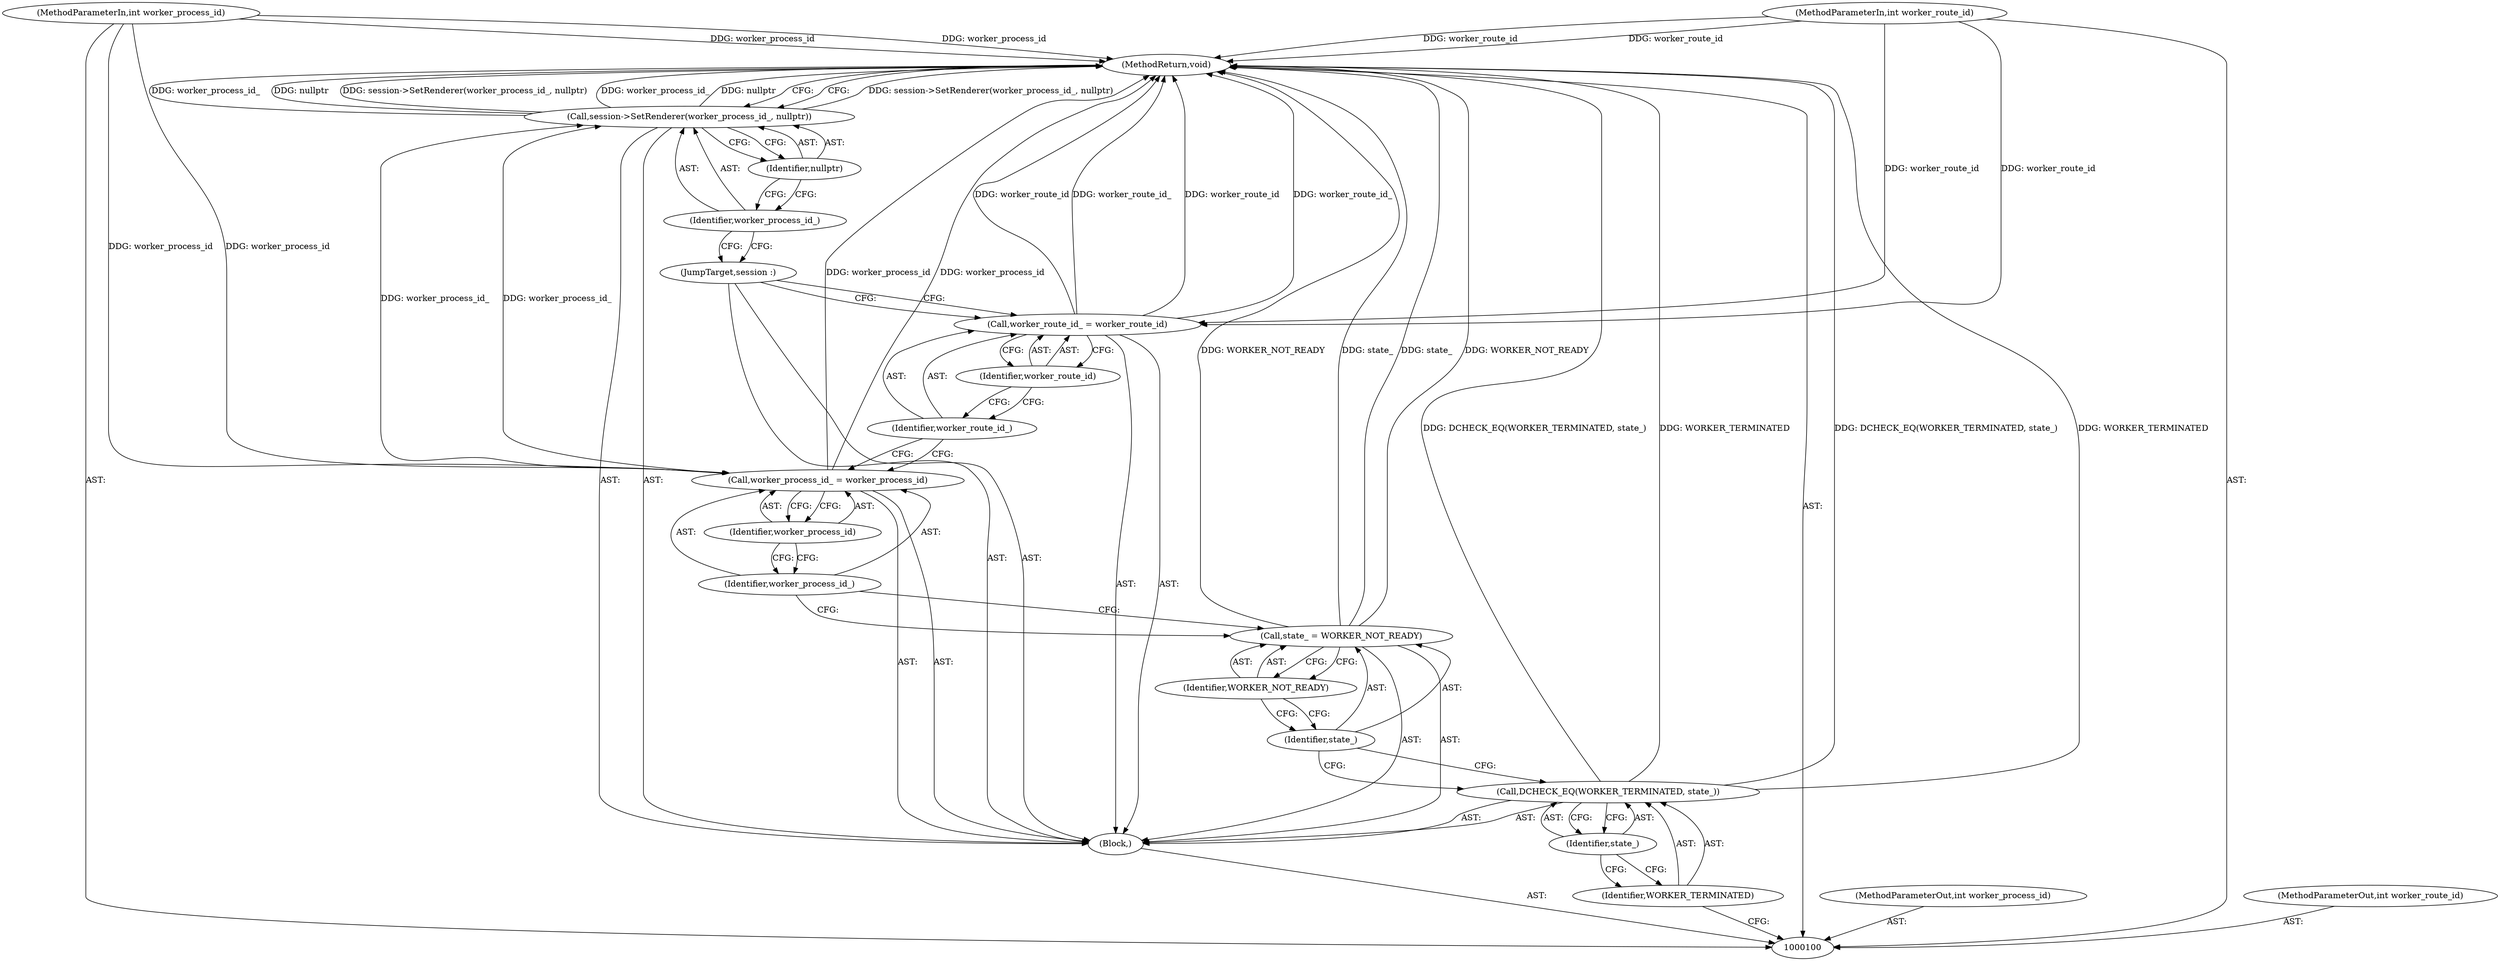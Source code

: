 digraph "0_Chrome_3c8e4852477d5b1e2da877808c998dc57db9460f_45" {
"1000120" [label="(MethodReturn,void)"];
"1000101" [label="(MethodParameterIn,int worker_process_id)"];
"1000140" [label="(MethodParameterOut,int worker_process_id)"];
"1000102" [label="(MethodParameterIn,int worker_route_id)"];
"1000141" [label="(MethodParameterOut,int worker_route_id)"];
"1000103" [label="(Block,)"];
"1000105" [label="(Identifier,WORKER_TERMINATED)"];
"1000104" [label="(Call,DCHECK_EQ(WORKER_TERMINATED, state_))"];
"1000106" [label="(Identifier,state_)"];
"1000109" [label="(Identifier,WORKER_NOT_READY)"];
"1000107" [label="(Call,state_ = WORKER_NOT_READY)"];
"1000108" [label="(Identifier,state_)"];
"1000112" [label="(Identifier,worker_process_id)"];
"1000110" [label="(Call,worker_process_id_ = worker_process_id)"];
"1000111" [label="(Identifier,worker_process_id_)"];
"1000115" [label="(Identifier,worker_route_id)"];
"1000113" [label="(Call,worker_route_id_ = worker_route_id)"];
"1000114" [label="(Identifier,worker_route_id_)"];
"1000116" [label="(JumpTarget,session :)"];
"1000118" [label="(Identifier,worker_process_id_)"];
"1000117" [label="(Call,session->SetRenderer(worker_process_id_, nullptr))"];
"1000119" [label="(Identifier,nullptr)"];
"1000120" -> "1000100"  [label="AST: "];
"1000120" -> "1000117"  [label="CFG: "];
"1000117" -> "1000120"  [label="DDG: session->SetRenderer(worker_process_id_, nullptr)"];
"1000117" -> "1000120"  [label="DDG: worker_process_id_"];
"1000117" -> "1000120"  [label="DDG: nullptr"];
"1000107" -> "1000120"  [label="DDG: state_"];
"1000107" -> "1000120"  [label="DDG: WORKER_NOT_READY"];
"1000104" -> "1000120"  [label="DDG: DCHECK_EQ(WORKER_TERMINATED, state_)"];
"1000104" -> "1000120"  [label="DDG: WORKER_TERMINATED"];
"1000113" -> "1000120"  [label="DDG: worker_route_id_"];
"1000113" -> "1000120"  [label="DDG: worker_route_id"];
"1000102" -> "1000120"  [label="DDG: worker_route_id"];
"1000110" -> "1000120"  [label="DDG: worker_process_id"];
"1000101" -> "1000120"  [label="DDG: worker_process_id"];
"1000101" -> "1000100"  [label="AST: "];
"1000101" -> "1000120"  [label="DDG: worker_process_id"];
"1000101" -> "1000110"  [label="DDG: worker_process_id"];
"1000140" -> "1000100"  [label="AST: "];
"1000102" -> "1000100"  [label="AST: "];
"1000102" -> "1000120"  [label="DDG: worker_route_id"];
"1000102" -> "1000113"  [label="DDG: worker_route_id"];
"1000141" -> "1000100"  [label="AST: "];
"1000103" -> "1000100"  [label="AST: "];
"1000104" -> "1000103"  [label="AST: "];
"1000107" -> "1000103"  [label="AST: "];
"1000110" -> "1000103"  [label="AST: "];
"1000113" -> "1000103"  [label="AST: "];
"1000116" -> "1000103"  [label="AST: "];
"1000117" -> "1000103"  [label="AST: "];
"1000105" -> "1000104"  [label="AST: "];
"1000105" -> "1000100"  [label="CFG: "];
"1000106" -> "1000105"  [label="CFG: "];
"1000104" -> "1000103"  [label="AST: "];
"1000104" -> "1000106"  [label="CFG: "];
"1000105" -> "1000104"  [label="AST: "];
"1000106" -> "1000104"  [label="AST: "];
"1000108" -> "1000104"  [label="CFG: "];
"1000104" -> "1000120"  [label="DDG: DCHECK_EQ(WORKER_TERMINATED, state_)"];
"1000104" -> "1000120"  [label="DDG: WORKER_TERMINATED"];
"1000106" -> "1000104"  [label="AST: "];
"1000106" -> "1000105"  [label="CFG: "];
"1000104" -> "1000106"  [label="CFG: "];
"1000109" -> "1000107"  [label="AST: "];
"1000109" -> "1000108"  [label="CFG: "];
"1000107" -> "1000109"  [label="CFG: "];
"1000107" -> "1000103"  [label="AST: "];
"1000107" -> "1000109"  [label="CFG: "];
"1000108" -> "1000107"  [label="AST: "];
"1000109" -> "1000107"  [label="AST: "];
"1000111" -> "1000107"  [label="CFG: "];
"1000107" -> "1000120"  [label="DDG: state_"];
"1000107" -> "1000120"  [label="DDG: WORKER_NOT_READY"];
"1000108" -> "1000107"  [label="AST: "];
"1000108" -> "1000104"  [label="CFG: "];
"1000109" -> "1000108"  [label="CFG: "];
"1000112" -> "1000110"  [label="AST: "];
"1000112" -> "1000111"  [label="CFG: "];
"1000110" -> "1000112"  [label="CFG: "];
"1000110" -> "1000103"  [label="AST: "];
"1000110" -> "1000112"  [label="CFG: "];
"1000111" -> "1000110"  [label="AST: "];
"1000112" -> "1000110"  [label="AST: "];
"1000114" -> "1000110"  [label="CFG: "];
"1000110" -> "1000120"  [label="DDG: worker_process_id"];
"1000101" -> "1000110"  [label="DDG: worker_process_id"];
"1000110" -> "1000117"  [label="DDG: worker_process_id_"];
"1000111" -> "1000110"  [label="AST: "];
"1000111" -> "1000107"  [label="CFG: "];
"1000112" -> "1000111"  [label="CFG: "];
"1000115" -> "1000113"  [label="AST: "];
"1000115" -> "1000114"  [label="CFG: "];
"1000113" -> "1000115"  [label="CFG: "];
"1000113" -> "1000103"  [label="AST: "];
"1000113" -> "1000115"  [label="CFG: "];
"1000114" -> "1000113"  [label="AST: "];
"1000115" -> "1000113"  [label="AST: "];
"1000116" -> "1000113"  [label="CFG: "];
"1000113" -> "1000120"  [label="DDG: worker_route_id_"];
"1000113" -> "1000120"  [label="DDG: worker_route_id"];
"1000102" -> "1000113"  [label="DDG: worker_route_id"];
"1000114" -> "1000113"  [label="AST: "];
"1000114" -> "1000110"  [label="CFG: "];
"1000115" -> "1000114"  [label="CFG: "];
"1000116" -> "1000103"  [label="AST: "];
"1000116" -> "1000113"  [label="CFG: "];
"1000118" -> "1000116"  [label="CFG: "];
"1000118" -> "1000117"  [label="AST: "];
"1000118" -> "1000116"  [label="CFG: "];
"1000119" -> "1000118"  [label="CFG: "];
"1000117" -> "1000103"  [label="AST: "];
"1000117" -> "1000119"  [label="CFG: "];
"1000118" -> "1000117"  [label="AST: "];
"1000119" -> "1000117"  [label="AST: "];
"1000120" -> "1000117"  [label="CFG: "];
"1000117" -> "1000120"  [label="DDG: session->SetRenderer(worker_process_id_, nullptr)"];
"1000117" -> "1000120"  [label="DDG: worker_process_id_"];
"1000117" -> "1000120"  [label="DDG: nullptr"];
"1000110" -> "1000117"  [label="DDG: worker_process_id_"];
"1000119" -> "1000117"  [label="AST: "];
"1000119" -> "1000118"  [label="CFG: "];
"1000117" -> "1000119"  [label="CFG: "];
}
